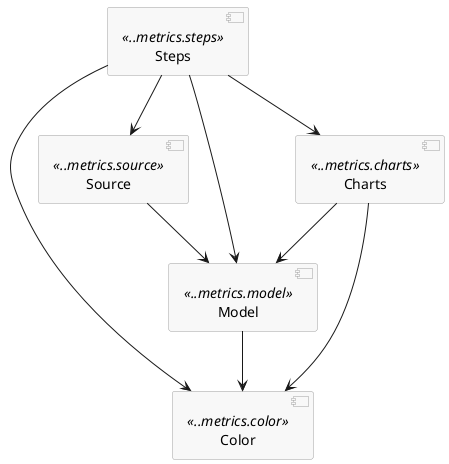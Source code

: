 '  MIT License
'
'  Copyright (c) 2018 Shenyu Zheng and other Jenkins contributors
'
'  Permission is hereby granted, free of charge, to any person obtaining a copy
'  of this software and associated documentation files (the "Software"), to deal
'  in the Software without restriction, including without limitation the rights
'  to use, copy, modify, merge, publish, distribute, sublicense, and/or sell
'  copies of the Software, and to permit persons to whom the Software is
'  furnished to do so, subject to the following conditions:
'
'  The above copyright notice and this permission notice shall be included in all
'  copies or substantial portions of the Software.
'
'  THE SOFTWARE IS PROVIDED "AS IS", WITHOUT WARRANTY OF ANY KIND, EXPRESS OR
'  IMPLIED, INCLUDING BUT NOT LIMITED TO THE WARRANTIES OF MERCHANTABILITY,
'  FITNESS FOR A PARTICULAR PURPOSE AND NONINFRINGEMENT. IN NO EVENT SHALL THE
'  AUTHORS OR COPYRIGHT HOLDERS BE LIABLE FOR ANY CLAIM, DAMAGES OR OTHER
'  LIABILITY, WHETHER IN AN ACTION OF CONTRACT, TORT OR OTHERWISE, ARISING FROM,
'  OUT OF OR IN CONNECTION WITH THE SOFTWARE OR THE USE OR OTHER DEALINGS IN THE
'  SOFTWARE.
'

@startuml

skinparam componentStyle uml2
skinparam component {
  BorderColor #a0a0a0
  BackgroundColor #f8f8f8
}

[Steps] <<..metrics.steps>>
[Color] <<..metrics.color>>
[Source] <<..metrics.source>>
[Charts] <<..metrics.charts>>
[Model] <<..metrics.model>>

[Steps] --> [Model]
[Steps] --> [Color]
[Steps] --> [Source]
[Steps] --> [Charts]

[Charts] --> [Color]
[Charts] --> [Model]

[Source] --> [Model]

[Model] --> [Color]


@enduml
